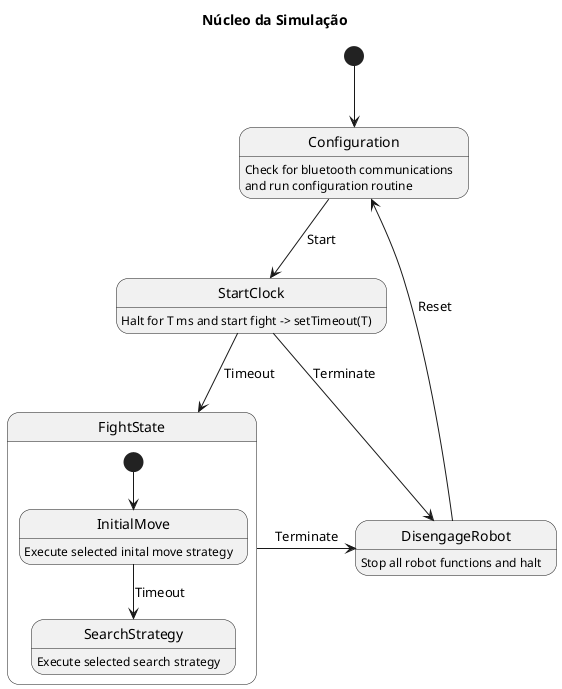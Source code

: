 @startuml SimulationController

title Núcleo da Simulação

[*] --> Configuration
Configuration --> StartClock : Start
StartClock -r-> DisengageRobot : Terminate
StartClock --> FightState : Timeout
FightState -r-> DisengageRobot : Terminate
DisengageRobot -u-> Configuration : Reset

state FightState{
    [*] --> InitialMove
    InitialMove --> SearchStrategy : Timeout
}

/'
' Descrições
'/

Configuration : Check for bluetooth communications\nand run configuration routine
StartClock : Halt for T ms and start fight -> setTimeout(T)
DisengageRobot : Stop all robot functions and halt
InitialMove : Execute selected inital move strategy
SearchStrategy : Execute selected search strategy

@enduml